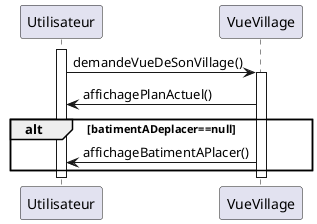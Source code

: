 @startuml
 activate Utilisateur
        Utilisateur -> VueVillage : demandeVueDeSonVillage()
        activate VueVillage
        VueVillage -> Utilisateur : affichagePlanActuel()
        alt batimentADeplacer==null        
        VueVillage -> Utilisateur : affichageBatimentAPlacer()
        end
        deactivate VueVillage
  deactivate Utilisateur
@enduml
